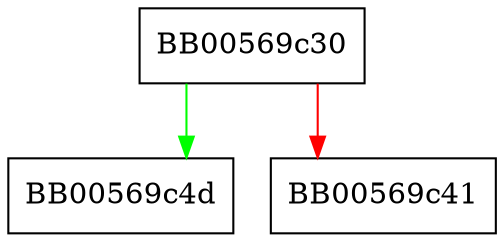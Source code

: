 digraph ossl_cms_keyid_cert_cmp {
  node [shape="box"];
  graph [splines=ortho];
  BB00569c30 -> BB00569c4d [color="green"];
  BB00569c30 -> BB00569c41 [color="red"];
}